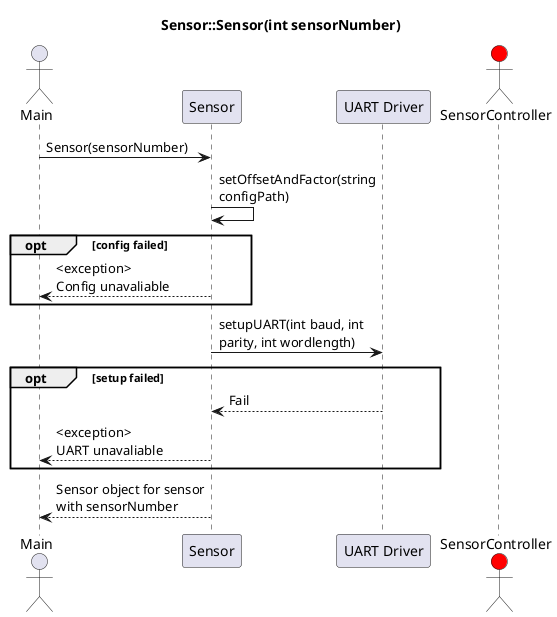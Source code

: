 @startuml
title Sensor::Sensor(int sensorNumber)

skinparam MaxMessageSize 150

actor Main as Main
participant Sensor as SD
participant "UART Driver" as UART
actor SensorController as SC #red

Main -> SD : Sensor(sensorNumber)
SD -> SD : setOffsetAndFactor(string configPath)
opt config failed
SD --> Main : <exception> \nConfig unavaliable
end opt
SD -> UART : setupUART(int baud, int parity, int wordlength)
opt setup failed
UART --> SD : Fail
SD --> Main : <exception> \nUART unavaliable
end opt
SD --> Main : Sensor object for sensor with sensorNumber



@enduml